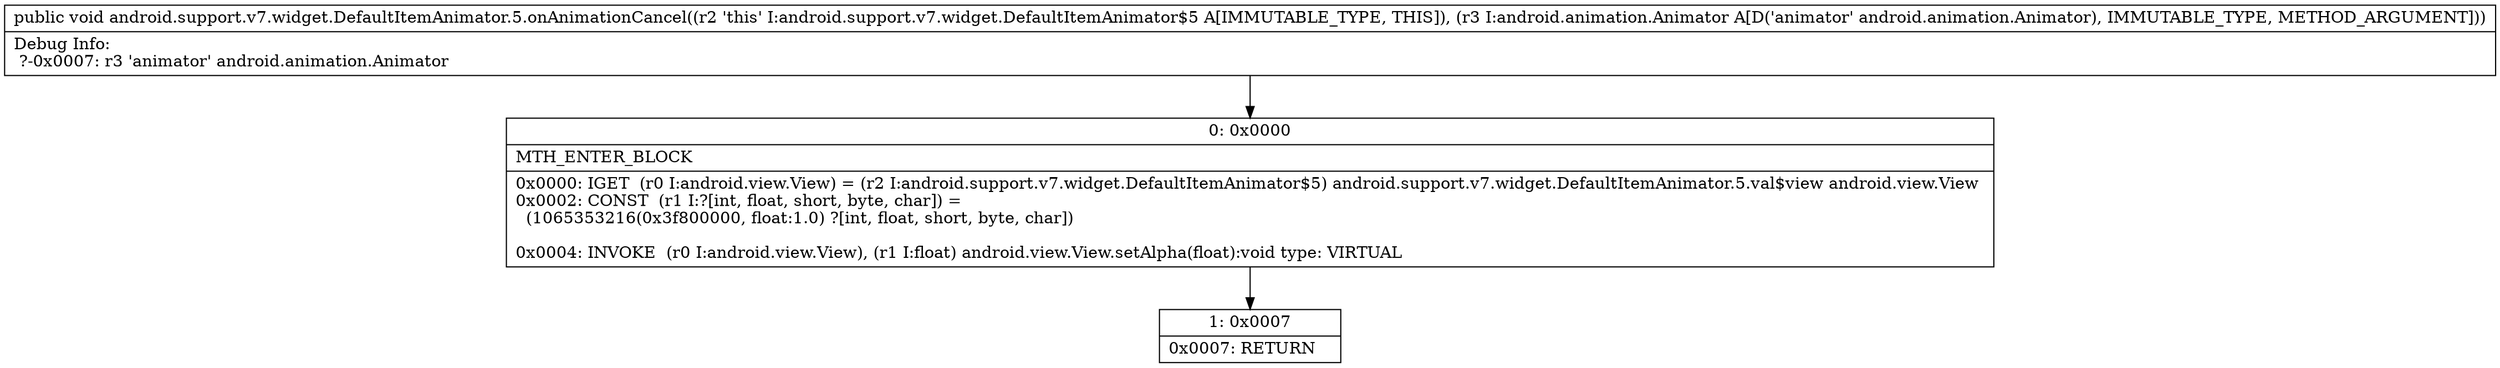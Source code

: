 digraph "CFG forandroid.support.v7.widget.DefaultItemAnimator.5.onAnimationCancel(Landroid\/animation\/Animator;)V" {
Node_0 [shape=record,label="{0\:\ 0x0000|MTH_ENTER_BLOCK\l|0x0000: IGET  (r0 I:android.view.View) = (r2 I:android.support.v7.widget.DefaultItemAnimator$5) android.support.v7.widget.DefaultItemAnimator.5.val$view android.view.View \l0x0002: CONST  (r1 I:?[int, float, short, byte, char]) = \l  (1065353216(0x3f800000, float:1.0) ?[int, float, short, byte, char])\l \l0x0004: INVOKE  (r0 I:android.view.View), (r1 I:float) android.view.View.setAlpha(float):void type: VIRTUAL \l}"];
Node_1 [shape=record,label="{1\:\ 0x0007|0x0007: RETURN   \l}"];
MethodNode[shape=record,label="{public void android.support.v7.widget.DefaultItemAnimator.5.onAnimationCancel((r2 'this' I:android.support.v7.widget.DefaultItemAnimator$5 A[IMMUTABLE_TYPE, THIS]), (r3 I:android.animation.Animator A[D('animator' android.animation.Animator), IMMUTABLE_TYPE, METHOD_ARGUMENT]))  | Debug Info:\l  ?\-0x0007: r3 'animator' android.animation.Animator\l}"];
MethodNode -> Node_0;
Node_0 -> Node_1;
}

